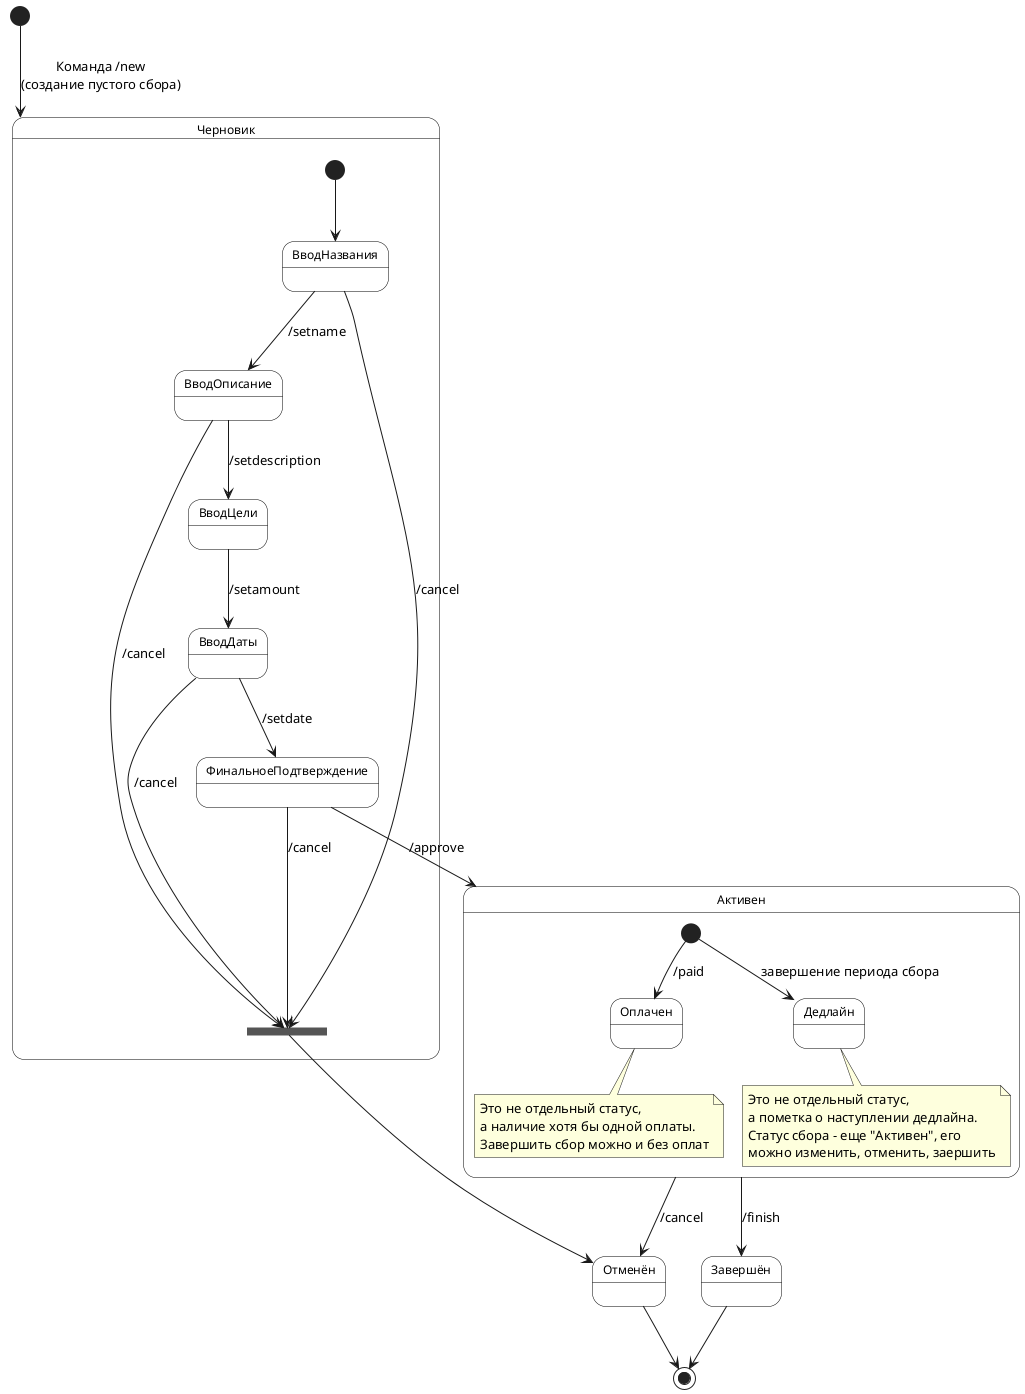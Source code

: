 @startuml
' Диаграмма состояний одного сбора

' Устанавливаем стиль отображения
skinparam state {
  BackgroundColor White
  BorderColor Black
  FontSize 12
}

' Начальное состояние
[*] --> Черновик : Команда /new\n(создание пустого сбора)
' Комментарий: Когда пользователь запускает /new, создаётся черновой сбор с chat_id, user_id и датой создания

state Черновик {

  [*] --> ВводНазвания
  ВводНазвания --> ВводОписание : /setname
  ВводОписание --> ВводЦели : /setdescription
  ВводЦели --> ВводДаты : /setamount
  ВводДаты --> ФинальноеПодтверждение : /setdate


state fork_cancel <<fork>>
}
  ' Команда отмены создания (или кнопка "отменить создание")
  ВводНазвания --> fork_cancel : /cancel
  ВводОписание --> fork_cancel : /cancel
  ВводДаты --> fork_cancel : /cancel
  ФинальноеПодтверждение --> fork_cancel : /cancel
  fork_cancel --> Отменён

ФинальноеПодтверждение --> Активен : /approve

state Активен {
[*] --> Оплачен : /paid
note bottom of Оплачен : Это не отдельный статус, \nа наличие хотя бы одной оплаты. \nЗавершить сбор можно и без оплат

[*] --> Дедлайн : завершение периода сбора
note bottom of Дедлайн : Это не отдельный статус, \nа пометка о наступлении дедлайна. \nСтатус сбора - еще "Активен", его \nможно изменить, отменить, заершить
}
' Комментарий: После ввода всех параметров сбор становится активным
Активен --> Завершён : /finish
Активен --> Отменён : /cancel



' Комментарий: Завершённый или отменённый сбор нельзя больше редактировать или оплачивать
Завершён --> [*]
Отменён --> [*]


@enduml

